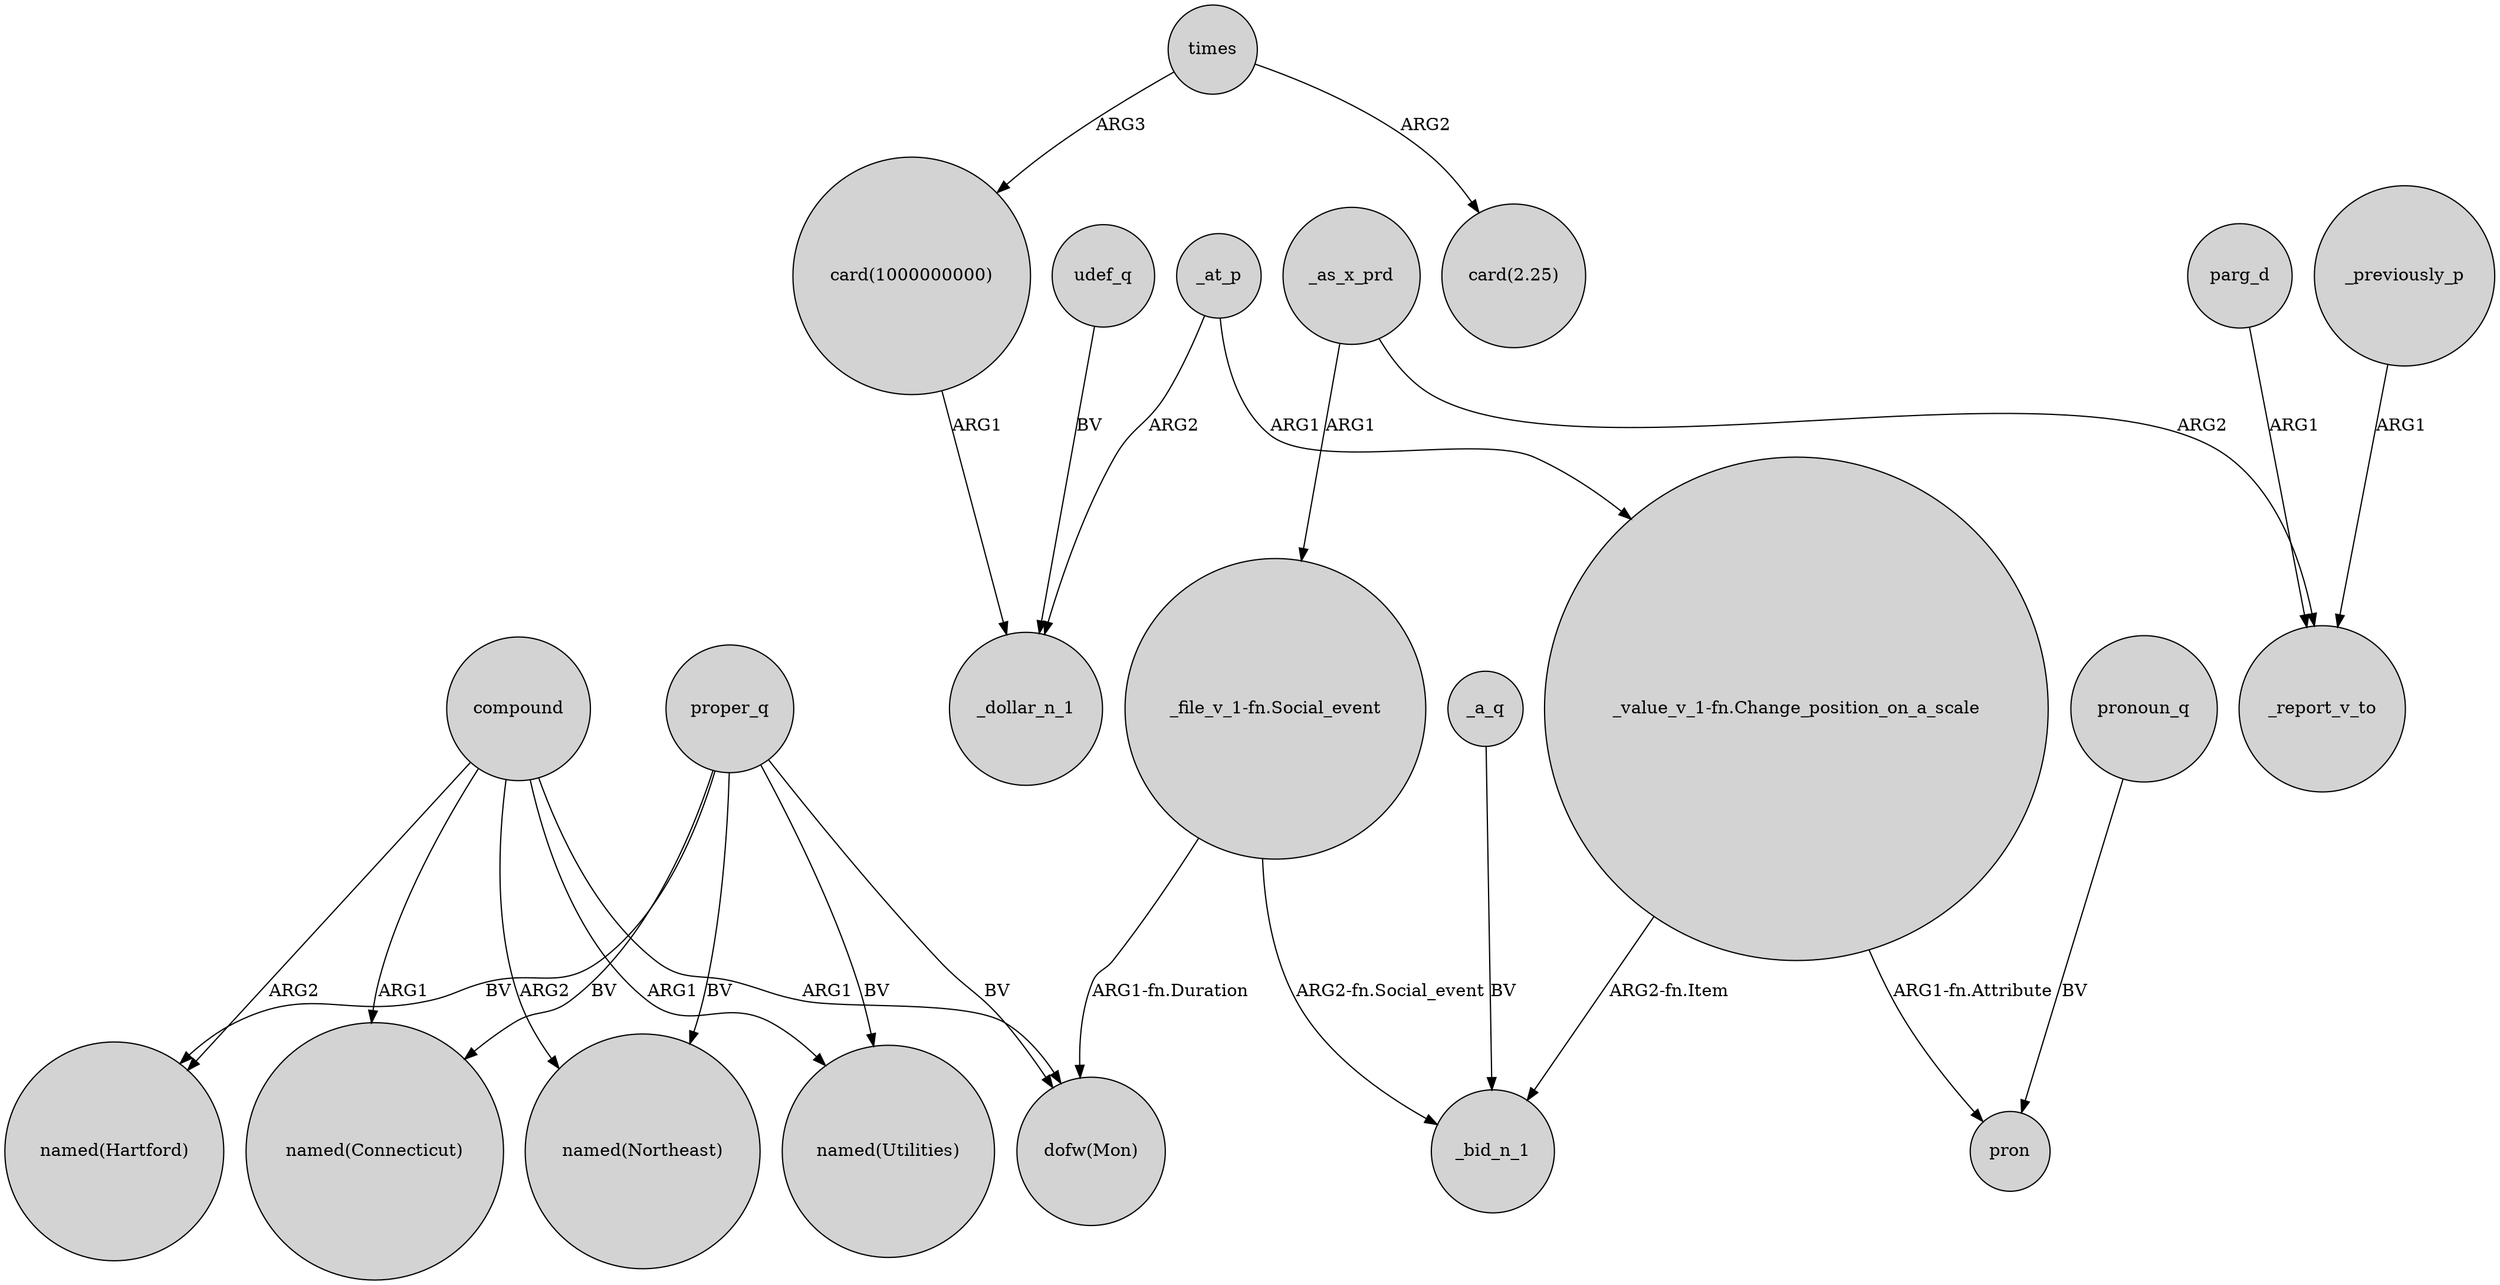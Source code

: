 digraph {
	node [shape=circle style=filled]
	"_file_v_1-fn.Social_event" -> "dofw(Mon)" [label="ARG1-fn.Duration"]
	"card(1000000000)" -> _dollar_n_1 [label=ARG1]
	proper_q -> "named(Hartford)" [label=BV]
	_a_q -> _bid_n_1 [label=BV]
	"_value_v_1-fn.Change_position_on_a_scale" -> pron [label="ARG1-fn.Attribute"]
	"_value_v_1-fn.Change_position_on_a_scale" -> _bid_n_1 [label="ARG2-fn.Item"]
	times -> "card(2.25)" [label=ARG2]
	proper_q -> "dofw(Mon)" [label=BV]
	compound -> "named(Utilities)" [label=ARG1]
	times -> "card(1000000000)" [label=ARG3]
	_as_x_prd -> _report_v_to [label=ARG2]
	pronoun_q -> pron [label=BV]
	_at_p -> _dollar_n_1 [label=ARG2]
	_at_p -> "_value_v_1-fn.Change_position_on_a_scale" [label=ARG1]
	udef_q -> _dollar_n_1 [label=BV]
	compound -> "named(Hartford)" [label=ARG2]
	"_file_v_1-fn.Social_event" -> _bid_n_1 [label="ARG2-fn.Social_event"]
	compound -> "named(Connecticut)" [label=ARG1]
	_as_x_prd -> "_file_v_1-fn.Social_event" [label=ARG1]
	proper_q -> "named(Connecticut)" [label=BV]
	compound -> "dofw(Mon)" [label=ARG1]
	parg_d -> _report_v_to [label=ARG1]
	proper_q -> "named(Utilities)" [label=BV]
	_previously_p -> _report_v_to [label=ARG1]
	proper_q -> "named(Northeast)" [label=BV]
	compound -> "named(Northeast)" [label=ARG2]
}
